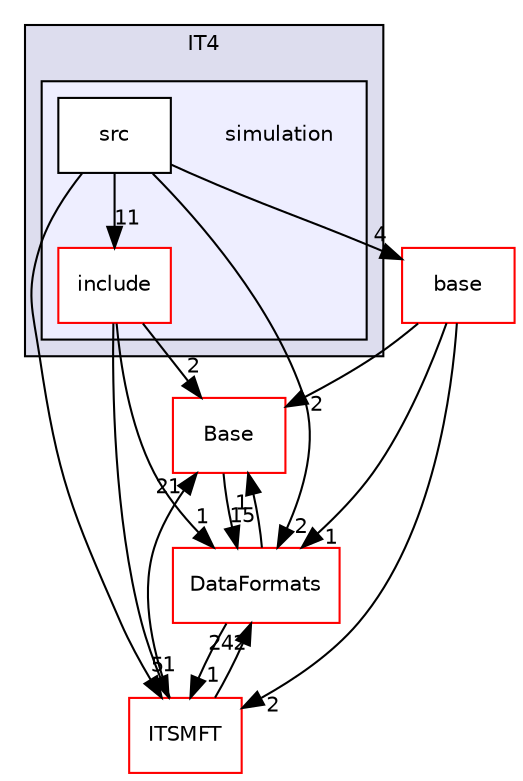digraph "/home/travis/build/AliceO2Group/AliceO2/Detectors/Upgrades/PostLS4/IT4/simulation" {
  bgcolor=transparent;
  compound=true
  node [ fontsize="10", fontname="Helvetica"];
  edge [ labelfontsize="10", labelfontname="Helvetica"];
  subgraph clusterdir_6e905d15f2dcd15a156161321058d7ad {
    graph [ bgcolor="#ddddee", pencolor="black", label="IT4" fontname="Helvetica", fontsize="10", URL="dir_6e905d15f2dcd15a156161321058d7ad.html"]
  subgraph clusterdir_76dcb6a439285c7901088606397b0820 {
    graph [ bgcolor="#eeeeff", pencolor="black", label="" URL="dir_76dcb6a439285c7901088606397b0820.html"];
    dir_76dcb6a439285c7901088606397b0820 [shape=plaintext label="simulation"];
    dir_86de0c51d4dd802dcfce1fc41df3d66a [shape=box label="include" color="red" fillcolor="white" style="filled" URL="dir_86de0c51d4dd802dcfce1fc41df3d66a.html"];
    dir_04a605288dbcca67ef3b88266fb3a1ac [shape=box label="src" color="black" fillcolor="white" style="filled" URL="dir_04a605288dbcca67ef3b88266fb3a1ac.html"];
  }
  }
  dir_37c90836491b695b472bf98d1be8336b [shape=box label="Base" color="red" URL="dir_37c90836491b695b472bf98d1be8336b.html"];
  dir_1306292b77b40360479b729ac9ee7efe [shape=box label="ITSMFT" color="red" URL="dir_1306292b77b40360479b729ac9ee7efe.html"];
  dir_8822085b544762260cff5f3333f0d35a [shape=box label="base" color="red" URL="dir_8822085b544762260cff5f3333f0d35a.html"];
  dir_2171f7ec022c5423887b07c69b2f5b48 [shape=box label="DataFormats" color="red" URL="dir_2171f7ec022c5423887b07c69b2f5b48.html"];
  dir_37c90836491b695b472bf98d1be8336b->dir_2171f7ec022c5423887b07c69b2f5b48 [headlabel="15", labeldistance=1.5 headhref="dir_000280_000085.html"];
  dir_1306292b77b40360479b729ac9ee7efe->dir_37c90836491b695b472bf98d1be8336b [headlabel="21", labeldistance=1.5 headhref="dir_000048_000280.html"];
  dir_1306292b77b40360479b729ac9ee7efe->dir_2171f7ec022c5423887b07c69b2f5b48 [headlabel="242", labeldistance=1.5 headhref="dir_000048_000085.html"];
  dir_04a605288dbcca67ef3b88266fb3a1ac->dir_1306292b77b40360479b729ac9ee7efe [headlabel="5", labeldistance=1.5 headhref="dir_000345_000048.html"];
  dir_04a605288dbcca67ef3b88266fb3a1ac->dir_8822085b544762260cff5f3333f0d35a [headlabel="4", labeldistance=1.5 headhref="dir_000345_000523.html"];
  dir_04a605288dbcca67ef3b88266fb3a1ac->dir_86de0c51d4dd802dcfce1fc41df3d66a [headlabel="11", labeldistance=1.5 headhref="dir_000345_000325.html"];
  dir_04a605288dbcca67ef3b88266fb3a1ac->dir_2171f7ec022c5423887b07c69b2f5b48 [headlabel="2", labeldistance=1.5 headhref="dir_000345_000085.html"];
  dir_8822085b544762260cff5f3333f0d35a->dir_37c90836491b695b472bf98d1be8336b [headlabel="2", labeldistance=1.5 headhref="dir_000523_000280.html"];
  dir_8822085b544762260cff5f3333f0d35a->dir_1306292b77b40360479b729ac9ee7efe [headlabel="2", labeldistance=1.5 headhref="dir_000523_000048.html"];
  dir_8822085b544762260cff5f3333f0d35a->dir_2171f7ec022c5423887b07c69b2f5b48 [headlabel="1", labeldistance=1.5 headhref="dir_000523_000085.html"];
  dir_86de0c51d4dd802dcfce1fc41df3d66a->dir_37c90836491b695b472bf98d1be8336b [headlabel="2", labeldistance=1.5 headhref="dir_000325_000280.html"];
  dir_86de0c51d4dd802dcfce1fc41df3d66a->dir_1306292b77b40360479b729ac9ee7efe [headlabel="1", labeldistance=1.5 headhref="dir_000325_000048.html"];
  dir_86de0c51d4dd802dcfce1fc41df3d66a->dir_2171f7ec022c5423887b07c69b2f5b48 [headlabel="1", labeldistance=1.5 headhref="dir_000325_000085.html"];
  dir_2171f7ec022c5423887b07c69b2f5b48->dir_37c90836491b695b472bf98d1be8336b [headlabel="1", labeldistance=1.5 headhref="dir_000085_000280.html"];
  dir_2171f7ec022c5423887b07c69b2f5b48->dir_1306292b77b40360479b729ac9ee7efe [headlabel="1", labeldistance=1.5 headhref="dir_000085_000048.html"];
}
